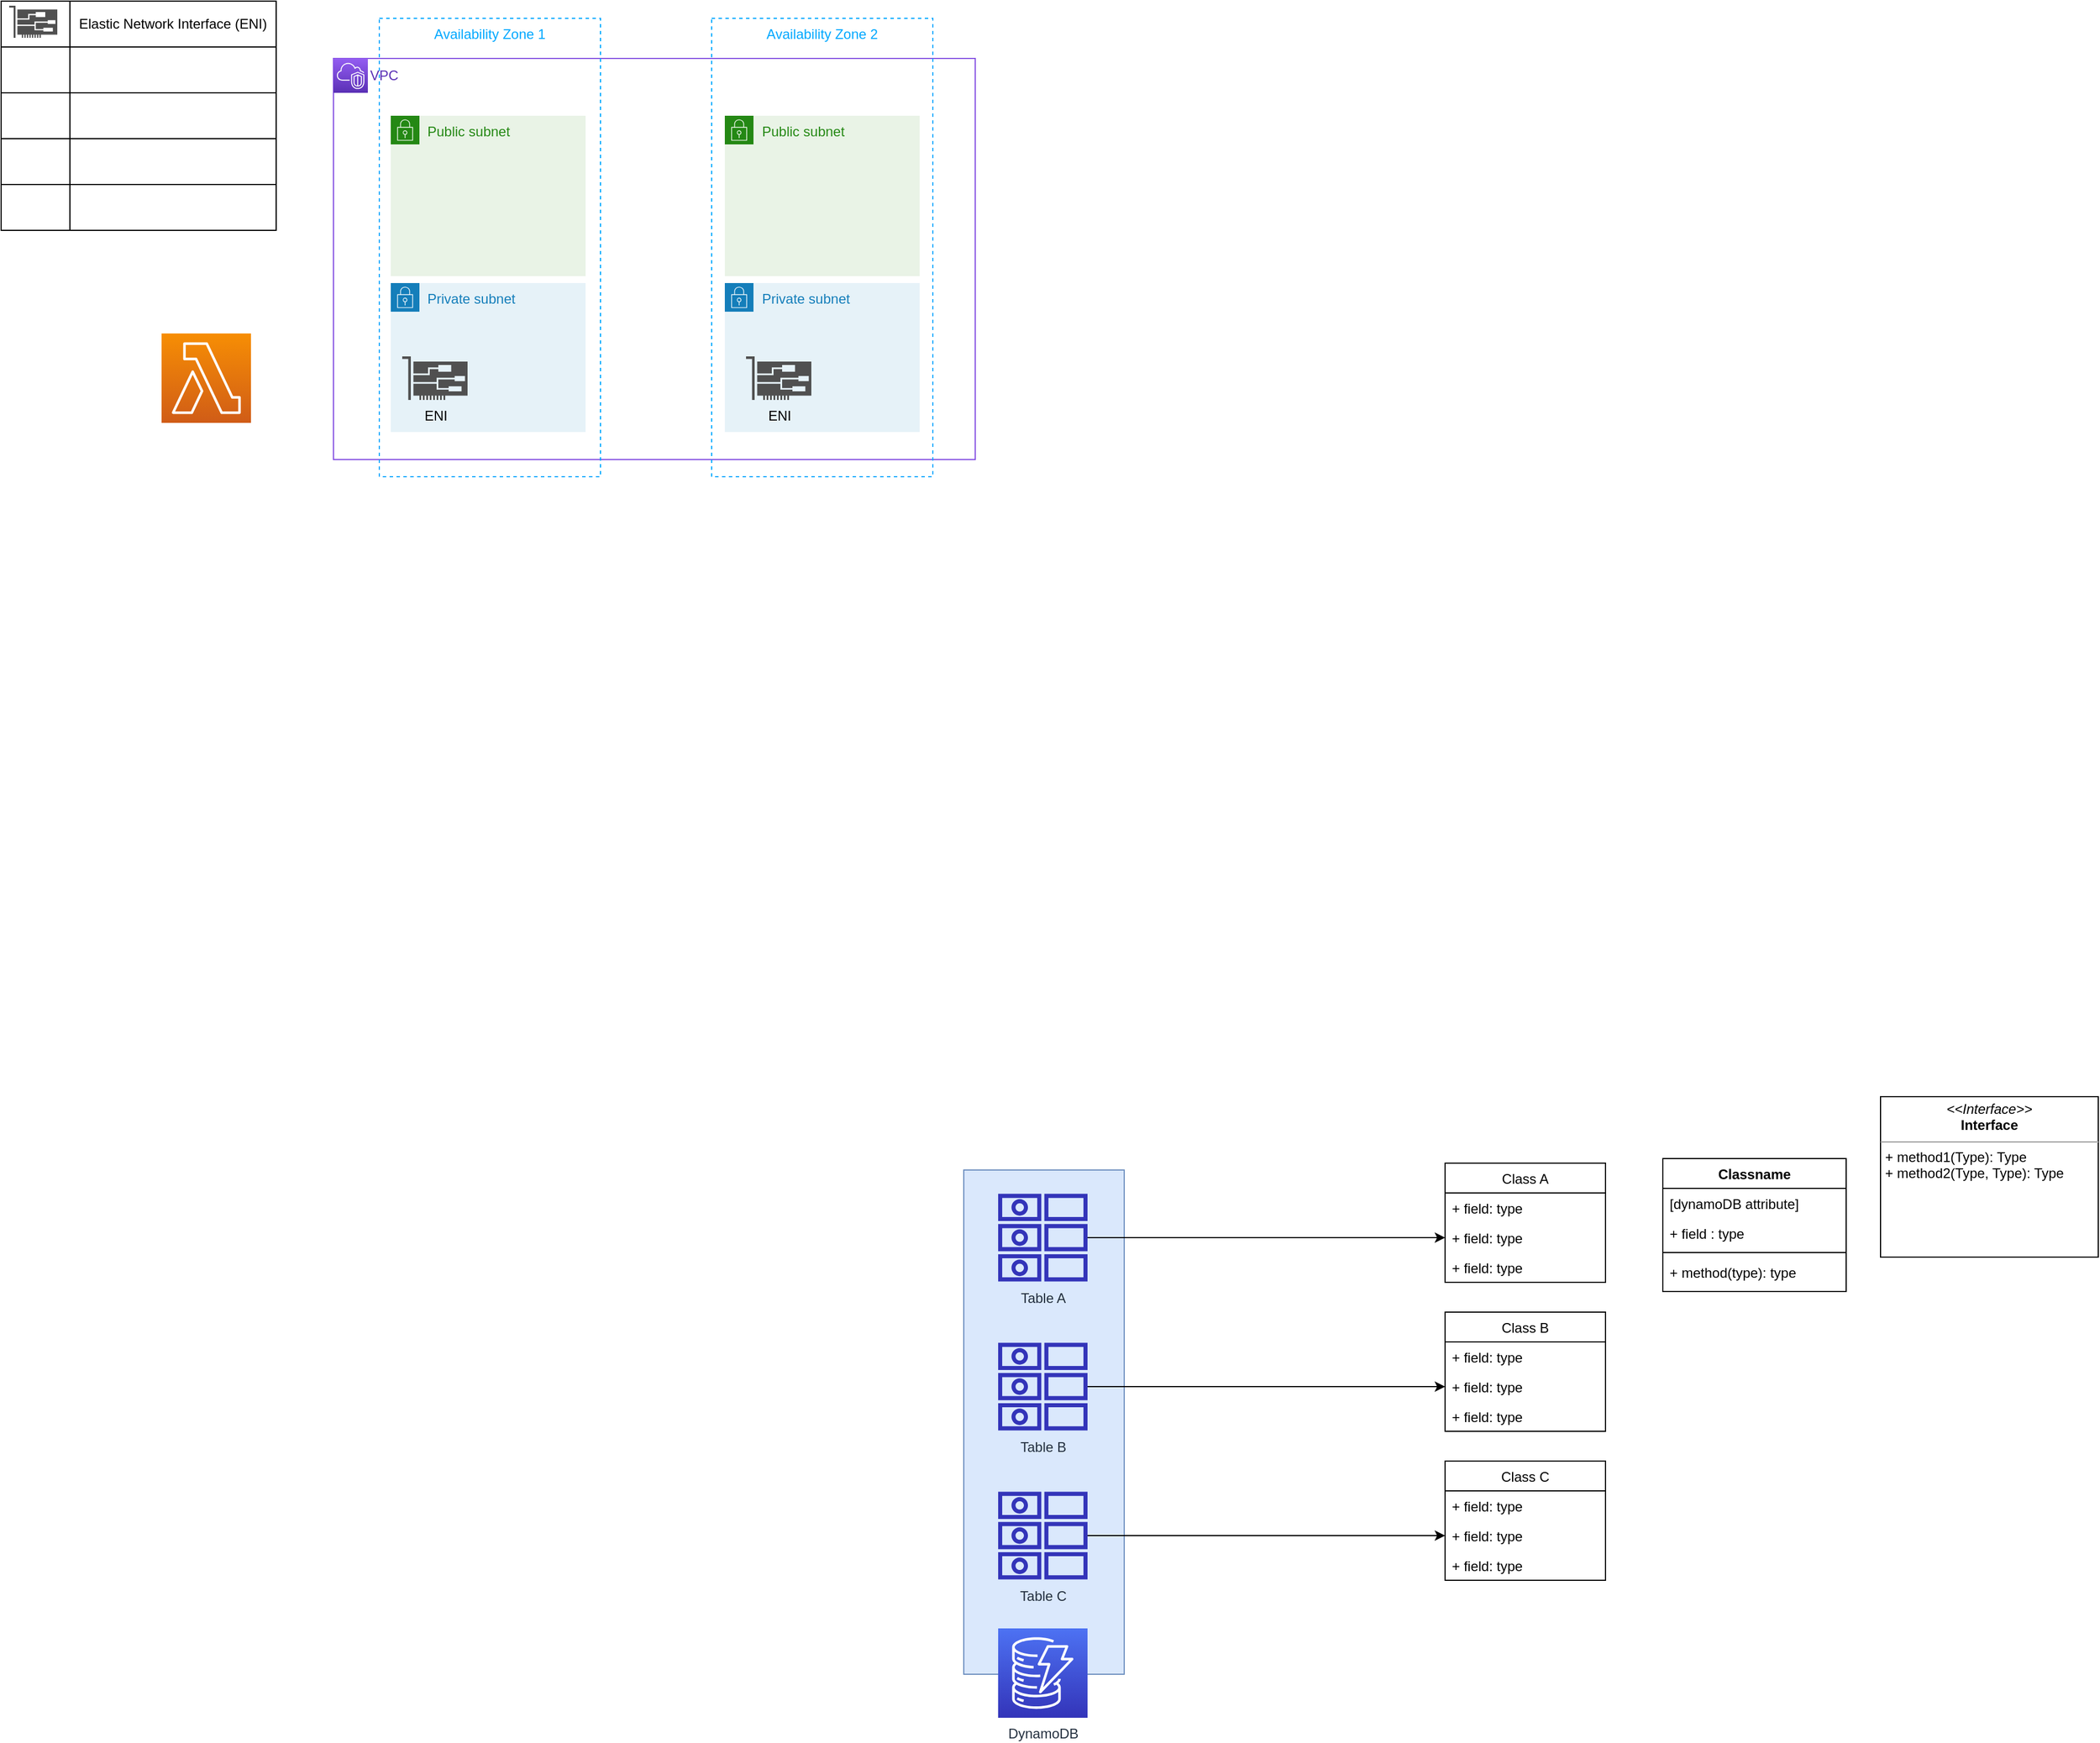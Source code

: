 <mxfile version="21.2.1" type="github">
  <diagram id="DosA0Ja8lWotb2Q3j1uD" name="project">
    <mxGraphModel dx="2640" dy="2086" grid="1" gridSize="10" guides="1" tooltips="1" connect="1" arrows="1" fold="1" page="1" pageScale="1" pageWidth="827" pageHeight="1169" math="0" shadow="0">
      <root>
        <mxCell id="0" />
        <mxCell id="1" parent="0" />
        <mxCell id="041czfSTV0lZESF8Rtu5-21" value="" style="rounded=0;whiteSpace=wrap;html=1;fillColor=#dae8fc;strokeColor=#6c8ebf;" parent="1" vertex="1">
          <mxGeometry x="-30" y="60" width="140" height="440" as="geometry" />
        </mxCell>
        <mxCell id="041czfSTV0lZESF8Rtu5-2" value="DynamoDB" style="points=[[0,0,0],[0.25,0,0],[0.5,0,0],[0.75,0,0],[1,0,0],[0,1,0],[0.25,1,0],[0.5,1,0],[0.75,1,0],[1,1,0],[0,0.25,0],[0,0.5,0],[0,0.75,0],[1,0.25,0],[1,0.5,0],[1,0.75,0]];outlineConnect=0;fontColor=#232F3E;gradientColor=#4D72F3;gradientDirection=north;fillColor=#3334B9;strokeColor=#ffffff;dashed=0;verticalLabelPosition=bottom;verticalAlign=top;align=center;html=1;fontSize=12;fontStyle=0;aspect=fixed;shape=mxgraph.aws4.resourceIcon;resIcon=mxgraph.aws4.dynamodb;" parent="1" vertex="1">
          <mxGeometry y="460" width="78" height="78" as="geometry" />
        </mxCell>
        <mxCell id="041czfSTV0lZESF8Rtu5-18" style="edgeStyle=orthogonalEdgeStyle;rounded=0;orthogonalLoop=1;jettySize=auto;html=1;entryX=0;entryY=0.5;entryDx=0;entryDy=0;" parent="1" source="041czfSTV0lZESF8Rtu5-3" target="041czfSTV0lZESF8Rtu5-8" edge="1">
          <mxGeometry relative="1" as="geometry" />
        </mxCell>
        <mxCell id="041czfSTV0lZESF8Rtu5-3" value="Table A" style="outlineConnect=0;fontColor=#232F3E;gradientColor=none;fillColor=#3334B9;strokeColor=none;dashed=0;verticalLabelPosition=bottom;verticalAlign=top;align=center;html=1;fontSize=12;fontStyle=0;aspect=fixed;pointerEvents=1;shape=mxgraph.aws4.attributes;" parent="1" vertex="1">
          <mxGeometry y="80" width="78" height="78" as="geometry" />
        </mxCell>
        <mxCell id="041czfSTV0lZESF8Rtu5-19" style="edgeStyle=orthogonalEdgeStyle;rounded=0;orthogonalLoop=1;jettySize=auto;html=1;entryX=0;entryY=0.5;entryDx=0;entryDy=0;" parent="1" source="041czfSTV0lZESF8Rtu5-4" target="041czfSTV0lZESF8Rtu5-12" edge="1">
          <mxGeometry relative="1" as="geometry" />
        </mxCell>
        <mxCell id="041czfSTV0lZESF8Rtu5-4" value="Table B" style="outlineConnect=0;fontColor=#232F3E;gradientColor=none;fillColor=#3334B9;strokeColor=none;dashed=0;verticalLabelPosition=bottom;verticalAlign=top;align=center;html=1;fontSize=12;fontStyle=0;aspect=fixed;pointerEvents=1;shape=mxgraph.aws4.attributes;" parent="1" vertex="1">
          <mxGeometry y="210" width="78" height="78" as="geometry" />
        </mxCell>
        <mxCell id="041czfSTV0lZESF8Rtu5-20" style="edgeStyle=orthogonalEdgeStyle;rounded=0;orthogonalLoop=1;jettySize=auto;html=1;entryX=0;entryY=0.5;entryDx=0;entryDy=0;" parent="1" source="041czfSTV0lZESF8Rtu5-5" target="041czfSTV0lZESF8Rtu5-16" edge="1">
          <mxGeometry relative="1" as="geometry" />
        </mxCell>
        <mxCell id="041czfSTV0lZESF8Rtu5-5" value="Table C" style="outlineConnect=0;fontColor=#232F3E;gradientColor=none;fillColor=#3334B9;strokeColor=none;dashed=0;verticalLabelPosition=bottom;verticalAlign=top;align=center;html=1;fontSize=12;fontStyle=0;aspect=fixed;pointerEvents=1;shape=mxgraph.aws4.attributes;" parent="1" vertex="1">
          <mxGeometry y="340" width="78" height="78" as="geometry" />
        </mxCell>
        <mxCell id="041czfSTV0lZESF8Rtu5-6" value="Class A" style="swimlane;fontStyle=0;childLayout=stackLayout;horizontal=1;startSize=26;fillColor=none;horizontalStack=0;resizeParent=1;resizeParentMax=0;resizeLast=0;collapsible=1;marginBottom=0;" parent="1" vertex="1">
          <mxGeometry x="390" y="54" width="140" height="104" as="geometry" />
        </mxCell>
        <mxCell id="041czfSTV0lZESF8Rtu5-7" value="+ field: type" style="text;strokeColor=none;fillColor=none;align=left;verticalAlign=top;spacingLeft=4;spacingRight=4;overflow=hidden;rotatable=0;points=[[0,0.5],[1,0.5]];portConstraint=eastwest;" parent="041czfSTV0lZESF8Rtu5-6" vertex="1">
          <mxGeometry y="26" width="140" height="26" as="geometry" />
        </mxCell>
        <mxCell id="041czfSTV0lZESF8Rtu5-8" value="+ field: type" style="text;strokeColor=none;fillColor=none;align=left;verticalAlign=top;spacingLeft=4;spacingRight=4;overflow=hidden;rotatable=0;points=[[0,0.5],[1,0.5]];portConstraint=eastwest;" parent="041czfSTV0lZESF8Rtu5-6" vertex="1">
          <mxGeometry y="52" width="140" height="26" as="geometry" />
        </mxCell>
        <mxCell id="041czfSTV0lZESF8Rtu5-9" value="+ field: type" style="text;strokeColor=none;fillColor=none;align=left;verticalAlign=top;spacingLeft=4;spacingRight=4;overflow=hidden;rotatable=0;points=[[0,0.5],[1,0.5]];portConstraint=eastwest;" parent="041czfSTV0lZESF8Rtu5-6" vertex="1">
          <mxGeometry y="78" width="140" height="26" as="geometry" />
        </mxCell>
        <mxCell id="041czfSTV0lZESF8Rtu5-10" value="Class B" style="swimlane;fontStyle=0;childLayout=stackLayout;horizontal=1;startSize=26;fillColor=none;horizontalStack=0;resizeParent=1;resizeParentMax=0;resizeLast=0;collapsible=1;marginBottom=0;" parent="1" vertex="1">
          <mxGeometry x="390" y="184" width="140" height="104" as="geometry" />
        </mxCell>
        <mxCell id="041czfSTV0lZESF8Rtu5-11" value="+ field: type" style="text;strokeColor=none;fillColor=none;align=left;verticalAlign=top;spacingLeft=4;spacingRight=4;overflow=hidden;rotatable=0;points=[[0,0.5],[1,0.5]];portConstraint=eastwest;" parent="041czfSTV0lZESF8Rtu5-10" vertex="1">
          <mxGeometry y="26" width="140" height="26" as="geometry" />
        </mxCell>
        <mxCell id="041czfSTV0lZESF8Rtu5-12" value="+ field: type" style="text;strokeColor=none;fillColor=none;align=left;verticalAlign=top;spacingLeft=4;spacingRight=4;overflow=hidden;rotatable=0;points=[[0,0.5],[1,0.5]];portConstraint=eastwest;" parent="041czfSTV0lZESF8Rtu5-10" vertex="1">
          <mxGeometry y="52" width="140" height="26" as="geometry" />
        </mxCell>
        <mxCell id="041czfSTV0lZESF8Rtu5-13" value="+ field: type" style="text;strokeColor=none;fillColor=none;align=left;verticalAlign=top;spacingLeft=4;spacingRight=4;overflow=hidden;rotatable=0;points=[[0,0.5],[1,0.5]];portConstraint=eastwest;" parent="041czfSTV0lZESF8Rtu5-10" vertex="1">
          <mxGeometry y="78" width="140" height="26" as="geometry" />
        </mxCell>
        <mxCell id="041czfSTV0lZESF8Rtu5-14" value="Class C" style="swimlane;fontStyle=0;childLayout=stackLayout;horizontal=1;startSize=26;fillColor=none;horizontalStack=0;resizeParent=1;resizeParentMax=0;resizeLast=0;collapsible=1;marginBottom=0;" parent="1" vertex="1">
          <mxGeometry x="390" y="314" width="140" height="104" as="geometry" />
        </mxCell>
        <mxCell id="041czfSTV0lZESF8Rtu5-15" value="+ field: type" style="text;strokeColor=none;fillColor=none;align=left;verticalAlign=top;spacingLeft=4;spacingRight=4;overflow=hidden;rotatable=0;points=[[0,0.5],[1,0.5]];portConstraint=eastwest;" parent="041czfSTV0lZESF8Rtu5-14" vertex="1">
          <mxGeometry y="26" width="140" height="26" as="geometry" />
        </mxCell>
        <mxCell id="041czfSTV0lZESF8Rtu5-16" value="+ field: type" style="text;strokeColor=none;fillColor=none;align=left;verticalAlign=top;spacingLeft=4;spacingRight=4;overflow=hidden;rotatable=0;points=[[0,0.5],[1,0.5]];portConstraint=eastwest;" parent="041czfSTV0lZESF8Rtu5-14" vertex="1">
          <mxGeometry y="52" width="140" height="26" as="geometry" />
        </mxCell>
        <mxCell id="041czfSTV0lZESF8Rtu5-17" value="+ field: type" style="text;strokeColor=none;fillColor=none;align=left;verticalAlign=top;spacingLeft=4;spacingRight=4;overflow=hidden;rotatable=0;points=[[0,0.5],[1,0.5]];portConstraint=eastwest;" parent="041czfSTV0lZESF8Rtu5-14" vertex="1">
          <mxGeometry y="78" width="140" height="26" as="geometry" />
        </mxCell>
        <mxCell id="041czfSTV0lZESF8Rtu5-23" value="Classname" style="swimlane;fontStyle=1;align=center;verticalAlign=top;childLayout=stackLayout;horizontal=1;startSize=26;horizontalStack=0;resizeParent=1;resizeParentMax=0;resizeLast=0;collapsible=1;marginBottom=0;" parent="1" vertex="1">
          <mxGeometry x="580" y="50" width="160" height="116" as="geometry" />
        </mxCell>
        <mxCell id="041czfSTV0lZESF8Rtu5-29" value="[dynamoDB attribute]" style="text;strokeColor=none;fillColor=none;align=left;verticalAlign=top;spacingLeft=4;spacingRight=4;overflow=hidden;rotatable=0;points=[[0,0.5],[1,0.5]];portConstraint=eastwest;" parent="041czfSTV0lZESF8Rtu5-23" vertex="1">
          <mxGeometry y="26" width="160" height="26" as="geometry" />
        </mxCell>
        <mxCell id="041czfSTV0lZESF8Rtu5-24" value="+ field : type" style="text;strokeColor=none;fillColor=none;align=left;verticalAlign=top;spacingLeft=4;spacingRight=4;overflow=hidden;rotatable=0;points=[[0,0.5],[1,0.5]];portConstraint=eastwest;" parent="041czfSTV0lZESF8Rtu5-23" vertex="1">
          <mxGeometry y="52" width="160" height="26" as="geometry" />
        </mxCell>
        <mxCell id="041czfSTV0lZESF8Rtu5-25" value="" style="line;strokeWidth=1;fillColor=none;align=left;verticalAlign=middle;spacingTop=-1;spacingLeft=3;spacingRight=3;rotatable=0;labelPosition=right;points=[];portConstraint=eastwest;" parent="041czfSTV0lZESF8Rtu5-23" vertex="1">
          <mxGeometry y="78" width="160" height="8" as="geometry" />
        </mxCell>
        <mxCell id="041czfSTV0lZESF8Rtu5-26" value="+ method(type): type" style="text;strokeColor=none;fillColor=none;align=left;verticalAlign=top;spacingLeft=4;spacingRight=4;overflow=hidden;rotatable=0;points=[[0,0.5],[1,0.5]];portConstraint=eastwest;" parent="041czfSTV0lZESF8Rtu5-23" vertex="1">
          <mxGeometry y="86" width="160" height="30" as="geometry" />
        </mxCell>
        <mxCell id="041czfSTV0lZESF8Rtu5-28" value="&lt;p style=&quot;margin: 0px ; margin-top: 4px ; text-align: center&quot;&gt;&lt;i&gt;&amp;lt;&amp;lt;Interface&amp;gt;&amp;gt;&lt;/i&gt;&lt;br&gt;&lt;b&gt;Interface&lt;/b&gt;&lt;/p&gt;&lt;hr size=&quot;1&quot;&gt;&lt;p style=&quot;margin: 0px ; margin-left: 4px&quot;&gt;&lt;/p&gt;&lt;p style=&quot;margin: 0px ; margin-left: 4px&quot;&gt;+ method1(Type): Type&lt;br&gt;+ method2(Type, Type): Type&lt;/p&gt;" style="verticalAlign=top;align=left;overflow=fill;fontSize=12;fontFamily=Helvetica;html=1;" parent="1" vertex="1">
          <mxGeometry x="770" y="-4" width="190" height="140" as="geometry" />
        </mxCell>
        <mxCell id="nOJyN4C1B3A-w3jOITU2-1" value="" style="sketch=0;points=[[0,0,0],[0.25,0,0],[0.5,0,0],[0.75,0,0],[1,0,0],[0,1,0],[0.25,1,0],[0.5,1,0],[0.75,1,0],[1,1,0],[0,0.25,0],[0,0.5,0],[0,0.75,0],[1,0.25,0],[1,0.5,0],[1,0.75,0]];outlineConnect=0;fontColor=#232F3E;gradientColor=#F78E04;gradientDirection=north;fillColor=#D05C17;strokeColor=#ffffff;dashed=0;verticalLabelPosition=bottom;verticalAlign=top;align=center;html=1;fontSize=12;fontStyle=0;aspect=fixed;shape=mxgraph.aws4.resourceIcon;resIcon=mxgraph.aws4.lambda;" vertex="1" parent="1">
          <mxGeometry x="-730" y="-670" width="78" height="78" as="geometry" />
        </mxCell>
        <mxCell id="nOJyN4C1B3A-w3jOITU2-4" value="" style="rounded=0;whiteSpace=wrap;html=1;fillColor=none;strokeColor=#8551e2;" vertex="1" parent="1">
          <mxGeometry x="-580" y="-910" width="560" height="350" as="geometry" />
        </mxCell>
        <mxCell id="nOJyN4C1B3A-w3jOITU2-5" value="VPC" style="sketch=0;points=[[0,0,0],[0.25,0,0],[0.5,0,0],[0.75,0,0],[1,0,0],[0,1,0],[0.25,1,0],[0.5,1,0],[0.75,1,0],[1,1,0],[0,0.25,0],[0,0.5,0],[0,0.75,0],[1,0.25,0],[1,0.5,0],[1,0.75,0]];outlineConnect=0;fontColor=#5A30B5;gradientColor=#945DF2;gradientDirection=north;fillColor=#5A30B5;strokeColor=#ffffff;dashed=0;verticalLabelPosition=middle;verticalAlign=middle;align=left;html=1;fontSize=12;fontStyle=0;aspect=fixed;shape=mxgraph.aws4.resourceIcon;resIcon=mxgraph.aws4.vpc;labelPosition=right;" vertex="1" parent="1">
          <mxGeometry x="-580" y="-910" width="30" height="30" as="geometry" />
        </mxCell>
        <mxCell id="nOJyN4C1B3A-w3jOITU2-6" value="Availability Zone 1" style="rounded=0;whiteSpace=wrap;html=1;fillColor=none;strokeColor=#00A8FF;dashed=1;verticalAlign=top;fontColor=#00A8FF;" vertex="1" parent="1">
          <mxGeometry x="-540" y="-945" width="193" height="400" as="geometry" />
        </mxCell>
        <mxCell id="nOJyN4C1B3A-w3jOITU2-7" value="Availability Zone 2" style="rounded=0;whiteSpace=wrap;html=1;fillColor=none;strokeColor=#00A8FF;dashed=1;verticalAlign=top;fontColor=#00A8FF;" vertex="1" parent="1">
          <mxGeometry x="-250" y="-945" width="193" height="400" as="geometry" />
        </mxCell>
        <mxCell id="nOJyN4C1B3A-w3jOITU2-9" value="Public subnet" style="points=[[0,0],[0.25,0],[0.5,0],[0.75,0],[1,0],[1,0.25],[1,0.5],[1,0.75],[1,1],[0.75,1],[0.5,1],[0.25,1],[0,1],[0,0.75],[0,0.5],[0,0.25]];outlineConnect=0;gradientColor=none;html=1;whiteSpace=wrap;fontSize=12;fontStyle=0;container=1;pointerEvents=0;collapsible=0;recursiveResize=0;shape=mxgraph.aws4.group;grIcon=mxgraph.aws4.group_security_group;grStroke=0;strokeColor=#248814;fillColor=#E9F3E6;verticalAlign=top;align=left;spacingLeft=30;fontColor=#248814;dashed=0;" vertex="1" parent="1">
          <mxGeometry x="-530" y="-860" width="170" height="140" as="geometry" />
        </mxCell>
        <mxCell id="nOJyN4C1B3A-w3jOITU2-10" value="Public subnet" style="points=[[0,0],[0.25,0],[0.5,0],[0.75,0],[1,0],[1,0.25],[1,0.5],[1,0.75],[1,1],[0.75,1],[0.5,1],[0.25,1],[0,1],[0,0.75],[0,0.5],[0,0.25]];outlineConnect=0;gradientColor=none;html=1;whiteSpace=wrap;fontSize=12;fontStyle=0;container=1;pointerEvents=0;collapsible=0;recursiveResize=0;shape=mxgraph.aws4.group;grIcon=mxgraph.aws4.group_security_group;grStroke=0;strokeColor=#248814;fillColor=#E9F3E6;verticalAlign=top;align=left;spacingLeft=30;fontColor=#248814;dashed=0;" vertex="1" parent="1">
          <mxGeometry x="-238.5" y="-860" width="170" height="140" as="geometry" />
        </mxCell>
        <mxCell id="nOJyN4C1B3A-w3jOITU2-11" value="Private subnet" style="points=[[0,0],[0.25,0],[0.5,0],[0.75,0],[1,0],[1,0.25],[1,0.5],[1,0.75],[1,1],[0.75,1],[0.5,1],[0.25,1],[0,1],[0,0.75],[0,0.5],[0,0.25]];outlineConnect=0;gradientColor=none;html=1;whiteSpace=wrap;fontSize=12;fontStyle=0;container=1;pointerEvents=0;collapsible=0;recursiveResize=0;shape=mxgraph.aws4.group;grIcon=mxgraph.aws4.group_security_group;grStroke=0;strokeColor=#147EBA;fillColor=#E6F2F8;verticalAlign=top;align=left;spacingLeft=30;fontColor=#147EBA;dashed=0;" vertex="1" parent="1">
          <mxGeometry x="-530" y="-714" width="170" height="130" as="geometry" />
        </mxCell>
        <mxCell id="nOJyN4C1B3A-w3jOITU2-13" value="ENI" style="sketch=0;pointerEvents=1;shadow=0;dashed=0;html=1;strokeColor=none;fillColor=#505050;labelPosition=center;verticalLabelPosition=bottom;verticalAlign=top;outlineConnect=0;align=center;shape=mxgraph.office.devices.nic;" vertex="1" parent="nOJyN4C1B3A-w3jOITU2-11">
          <mxGeometry x="10" y="64" width="57" height="38" as="geometry" />
        </mxCell>
        <mxCell id="nOJyN4C1B3A-w3jOITU2-12" value="Private subnet" style="points=[[0,0],[0.25,0],[0.5,0],[0.75,0],[1,0],[1,0.25],[1,0.5],[1,0.75],[1,1],[0.75,1],[0.5,1],[0.25,1],[0,1],[0,0.75],[0,0.5],[0,0.25]];outlineConnect=0;gradientColor=none;html=1;whiteSpace=wrap;fontSize=12;fontStyle=0;container=1;pointerEvents=0;collapsible=0;recursiveResize=0;shape=mxgraph.aws4.group;grIcon=mxgraph.aws4.group_security_group;grStroke=0;strokeColor=#147EBA;fillColor=#E6F2F8;verticalAlign=top;align=left;spacingLeft=30;fontColor=#147EBA;dashed=0;" vertex="1" parent="1">
          <mxGeometry x="-238.5" y="-714" width="170" height="130" as="geometry" />
        </mxCell>
        <mxCell id="nOJyN4C1B3A-w3jOITU2-14" value="ENI" style="sketch=0;pointerEvents=1;shadow=0;dashed=0;html=1;strokeColor=none;fillColor=#505050;labelPosition=center;verticalLabelPosition=bottom;verticalAlign=top;outlineConnect=0;align=center;shape=mxgraph.office.devices.nic;" vertex="1" parent="1">
          <mxGeometry x="-220" y="-650" width="57" height="38" as="geometry" />
        </mxCell>
        <mxCell id="nOJyN4C1B3A-w3jOITU2-48" value="" style="shape=table;startSize=0;container=1;collapsible=0;childLayout=tableLayout;" vertex="1" parent="1">
          <mxGeometry x="-870" y="-960" width="240" height="200" as="geometry" />
        </mxCell>
        <mxCell id="nOJyN4C1B3A-w3jOITU2-49" value="" style="shape=tableRow;horizontal=0;startSize=0;swimlaneHead=0;swimlaneBody=0;strokeColor=inherit;top=0;left=0;bottom=0;right=0;collapsible=0;dropTarget=0;fillColor=none;points=[[0,0.5],[1,0.5]];portConstraint=eastwest;" vertex="1" parent="nOJyN4C1B3A-w3jOITU2-48">
          <mxGeometry width="240" height="40" as="geometry" />
        </mxCell>
        <mxCell id="nOJyN4C1B3A-w3jOITU2-50" value="" style="shape=partialRectangle;html=1;whiteSpace=wrap;connectable=0;strokeColor=inherit;overflow=hidden;fillColor=none;top=0;left=0;bottom=0;right=0;pointerEvents=1;" vertex="1" parent="nOJyN4C1B3A-w3jOITU2-49">
          <mxGeometry width="60" height="40" as="geometry">
            <mxRectangle width="60" height="40" as="alternateBounds" />
          </mxGeometry>
        </mxCell>
        <mxCell id="nOJyN4C1B3A-w3jOITU2-51" value="Elastic Network Interface (ENI)" style="shape=partialRectangle;html=1;whiteSpace=wrap;connectable=0;strokeColor=inherit;overflow=hidden;fillColor=none;top=0;left=0;bottom=0;right=0;pointerEvents=1;" vertex="1" parent="nOJyN4C1B3A-w3jOITU2-49">
          <mxGeometry x="60" width="180" height="40" as="geometry">
            <mxRectangle width="180" height="40" as="alternateBounds" />
          </mxGeometry>
        </mxCell>
        <mxCell id="nOJyN4C1B3A-w3jOITU2-52" value="" style="shape=tableRow;horizontal=0;startSize=0;swimlaneHead=0;swimlaneBody=0;strokeColor=inherit;top=0;left=0;bottom=0;right=0;collapsible=0;dropTarget=0;fillColor=none;points=[[0,0.5],[1,0.5]];portConstraint=eastwest;" vertex="1" parent="nOJyN4C1B3A-w3jOITU2-48">
          <mxGeometry y="40" width="240" height="40" as="geometry" />
        </mxCell>
        <mxCell id="nOJyN4C1B3A-w3jOITU2-53" value="" style="shape=partialRectangle;html=1;whiteSpace=wrap;connectable=0;strokeColor=inherit;overflow=hidden;fillColor=none;top=0;left=0;bottom=0;right=0;pointerEvents=1;" vertex="1" parent="nOJyN4C1B3A-w3jOITU2-52">
          <mxGeometry width="60" height="40" as="geometry">
            <mxRectangle width="60" height="40" as="alternateBounds" />
          </mxGeometry>
        </mxCell>
        <mxCell id="nOJyN4C1B3A-w3jOITU2-54" value="" style="shape=partialRectangle;html=1;whiteSpace=wrap;connectable=0;strokeColor=inherit;overflow=hidden;fillColor=none;top=0;left=0;bottom=0;right=0;pointerEvents=1;" vertex="1" parent="nOJyN4C1B3A-w3jOITU2-52">
          <mxGeometry x="60" width="180" height="40" as="geometry">
            <mxRectangle width="180" height="40" as="alternateBounds" />
          </mxGeometry>
        </mxCell>
        <mxCell id="nOJyN4C1B3A-w3jOITU2-55" value="" style="shape=tableRow;horizontal=0;startSize=0;swimlaneHead=0;swimlaneBody=0;strokeColor=inherit;top=0;left=0;bottom=0;right=0;collapsible=0;dropTarget=0;fillColor=none;points=[[0,0.5],[1,0.5]];portConstraint=eastwest;" vertex="1" parent="nOJyN4C1B3A-w3jOITU2-48">
          <mxGeometry y="80" width="240" height="40" as="geometry" />
        </mxCell>
        <mxCell id="nOJyN4C1B3A-w3jOITU2-56" value="" style="shape=partialRectangle;html=1;whiteSpace=wrap;connectable=0;strokeColor=inherit;overflow=hidden;fillColor=none;top=0;left=0;bottom=0;right=0;pointerEvents=1;" vertex="1" parent="nOJyN4C1B3A-w3jOITU2-55">
          <mxGeometry width="60" height="40" as="geometry">
            <mxRectangle width="60" height="40" as="alternateBounds" />
          </mxGeometry>
        </mxCell>
        <mxCell id="nOJyN4C1B3A-w3jOITU2-57" value="" style="shape=partialRectangle;html=1;whiteSpace=wrap;connectable=0;strokeColor=inherit;overflow=hidden;fillColor=none;top=0;left=0;bottom=0;right=0;pointerEvents=1;" vertex="1" parent="nOJyN4C1B3A-w3jOITU2-55">
          <mxGeometry x="60" width="180" height="40" as="geometry">
            <mxRectangle width="180" height="40" as="alternateBounds" />
          </mxGeometry>
        </mxCell>
        <mxCell id="nOJyN4C1B3A-w3jOITU2-58" value="" style="shape=tableRow;horizontal=0;startSize=0;swimlaneHead=0;swimlaneBody=0;strokeColor=inherit;top=0;left=0;bottom=0;right=0;collapsible=0;dropTarget=0;fillColor=none;points=[[0,0.5],[1,0.5]];portConstraint=eastwest;" vertex="1" parent="nOJyN4C1B3A-w3jOITU2-48">
          <mxGeometry y="120" width="240" height="40" as="geometry" />
        </mxCell>
        <mxCell id="nOJyN4C1B3A-w3jOITU2-59" value="" style="shape=partialRectangle;html=1;whiteSpace=wrap;connectable=0;strokeColor=inherit;overflow=hidden;fillColor=none;top=0;left=0;bottom=0;right=0;pointerEvents=1;" vertex="1" parent="nOJyN4C1B3A-w3jOITU2-58">
          <mxGeometry width="60" height="40" as="geometry">
            <mxRectangle width="60" height="40" as="alternateBounds" />
          </mxGeometry>
        </mxCell>
        <mxCell id="nOJyN4C1B3A-w3jOITU2-60" value="" style="shape=partialRectangle;html=1;whiteSpace=wrap;connectable=0;strokeColor=inherit;overflow=hidden;fillColor=none;top=0;left=0;bottom=0;right=0;pointerEvents=1;" vertex="1" parent="nOJyN4C1B3A-w3jOITU2-58">
          <mxGeometry x="60" width="180" height="40" as="geometry">
            <mxRectangle width="180" height="40" as="alternateBounds" />
          </mxGeometry>
        </mxCell>
        <mxCell id="nOJyN4C1B3A-w3jOITU2-61" value="" style="shape=tableRow;horizontal=0;startSize=0;swimlaneHead=0;swimlaneBody=0;strokeColor=inherit;top=0;left=0;bottom=0;right=0;collapsible=0;dropTarget=0;fillColor=none;points=[[0,0.5],[1,0.5]];portConstraint=eastwest;" vertex="1" parent="nOJyN4C1B3A-w3jOITU2-48">
          <mxGeometry y="160" width="240" height="40" as="geometry" />
        </mxCell>
        <mxCell id="nOJyN4C1B3A-w3jOITU2-62" value="" style="shape=partialRectangle;html=1;whiteSpace=wrap;connectable=0;strokeColor=inherit;overflow=hidden;fillColor=none;top=0;left=0;bottom=0;right=0;pointerEvents=1;" vertex="1" parent="nOJyN4C1B3A-w3jOITU2-61">
          <mxGeometry width="60" height="40" as="geometry">
            <mxRectangle width="60" height="40" as="alternateBounds" />
          </mxGeometry>
        </mxCell>
        <mxCell id="nOJyN4C1B3A-w3jOITU2-63" value="" style="shape=partialRectangle;html=1;whiteSpace=wrap;connectable=0;strokeColor=inherit;overflow=hidden;fillColor=none;top=0;left=0;bottom=0;right=0;pointerEvents=1;" vertex="1" parent="nOJyN4C1B3A-w3jOITU2-61">
          <mxGeometry x="60" width="180" height="40" as="geometry">
            <mxRectangle width="180" height="40" as="alternateBounds" />
          </mxGeometry>
        </mxCell>
        <mxCell id="nOJyN4C1B3A-w3jOITU2-64" value="" style="sketch=0;pointerEvents=1;shadow=0;dashed=0;html=1;strokeColor=none;fillColor=#505050;labelPosition=center;verticalLabelPosition=bottom;verticalAlign=top;outlineConnect=0;align=center;shape=mxgraph.office.devices.nic;" vertex="1" parent="1">
          <mxGeometry x="-863" y="-956" width="42" height="28" as="geometry" />
        </mxCell>
      </root>
    </mxGraphModel>
  </diagram>
</mxfile>

